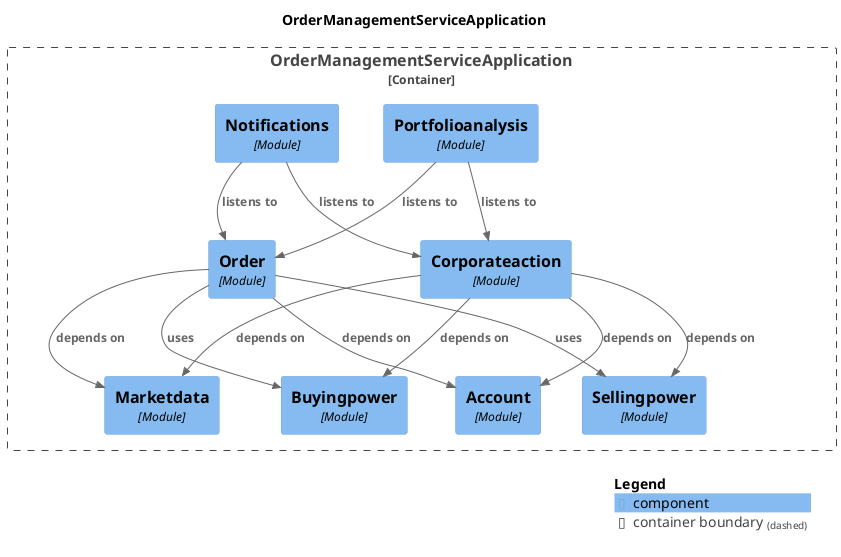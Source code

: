 @startuml
set separator none
title OrderManagementServiceApplication

top to bottom direction

!include <C4/C4>
!include <C4/C4_Context>
!include <C4/C4_Component>

Container_Boundary("OrderManagementServiceApplication.OrderManagementServiceApplication_boundary", "OrderManagementServiceApplication", $tags="") {
  Component(OrderManagementServiceApplication.OrderManagementServiceApplication.Order, "Order", $techn="Module", $descr="", $tags="", $link="")
  Component(OrderManagementServiceApplication.OrderManagementServiceApplication.Portfolioanalysis, "Portfolioanalysis", $techn="Module", $descr="", $tags="", $link="")
  Component(OrderManagementServiceApplication.OrderManagementServiceApplication.Corporateaction, "Corporateaction", $techn="Module", $descr="", $tags="", $link="")
  Component(OrderManagementServiceApplication.OrderManagementServiceApplication.Buyingpower, "Buyingpower", $techn="Module", $descr="", $tags="", $link="")
  Component(OrderManagementServiceApplication.OrderManagementServiceApplication.Marketdata, "Marketdata", $techn="Module", $descr="", $tags="", $link="")
  Component(OrderManagementServiceApplication.OrderManagementServiceApplication.Sellingpower, "Sellingpower", $techn="Module", $descr="", $tags="", $link="")
  Component(OrderManagementServiceApplication.OrderManagementServiceApplication.Notifications, "Notifications", $techn="Module", $descr="", $tags="", $link="")
  Component(OrderManagementServiceApplication.OrderManagementServiceApplication.Account, "Account", $techn="Module", $descr="", $tags="", $link="")
}

Rel(OrderManagementServiceApplication.OrderManagementServiceApplication.Notifications, OrderManagementServiceApplication.OrderManagementServiceApplication.Corporateaction, "listens to", $techn="", $tags="", $link="")
Rel(OrderManagementServiceApplication.OrderManagementServiceApplication.Notifications, OrderManagementServiceApplication.OrderManagementServiceApplication.Order, "listens to", $techn="", $tags="", $link="")
Rel(OrderManagementServiceApplication.OrderManagementServiceApplication.Corporateaction, OrderManagementServiceApplication.OrderManagementServiceApplication.Marketdata, "depends on", $techn="", $tags="", $link="")
Rel(OrderManagementServiceApplication.OrderManagementServiceApplication.Corporateaction, OrderManagementServiceApplication.OrderManagementServiceApplication.Account, "depends on", $techn="", $tags="", $link="")
Rel(OrderManagementServiceApplication.OrderManagementServiceApplication.Corporateaction, OrderManagementServiceApplication.OrderManagementServiceApplication.Buyingpower, "depends on", $techn="", $tags="", $link="")
Rel(OrderManagementServiceApplication.OrderManagementServiceApplication.Corporateaction, OrderManagementServiceApplication.OrderManagementServiceApplication.Sellingpower, "depends on", $techn="", $tags="", $link="")
Rel(OrderManagementServiceApplication.OrderManagementServiceApplication.Order, OrderManagementServiceApplication.OrderManagementServiceApplication.Account, "depends on", $techn="", $tags="", $link="")
Rel(OrderManagementServiceApplication.OrderManagementServiceApplication.Order, OrderManagementServiceApplication.OrderManagementServiceApplication.Marketdata, "depends on", $techn="", $tags="", $link="")
Rel(OrderManagementServiceApplication.OrderManagementServiceApplication.Order, OrderManagementServiceApplication.OrderManagementServiceApplication.Buyingpower, "uses", $techn="", $tags="", $link="")
Rel(OrderManagementServiceApplication.OrderManagementServiceApplication.Order, OrderManagementServiceApplication.OrderManagementServiceApplication.Sellingpower, "uses", $techn="", $tags="", $link="")
Rel(OrderManagementServiceApplication.OrderManagementServiceApplication.Portfolioanalysis, OrderManagementServiceApplication.OrderManagementServiceApplication.Corporateaction, "listens to", $techn="", $tags="", $link="")
Rel(OrderManagementServiceApplication.OrderManagementServiceApplication.Portfolioanalysis, OrderManagementServiceApplication.OrderManagementServiceApplication.Order, "listens to", $techn="", $tags="", $link="")

SHOW_LEGEND(true)
@enduml